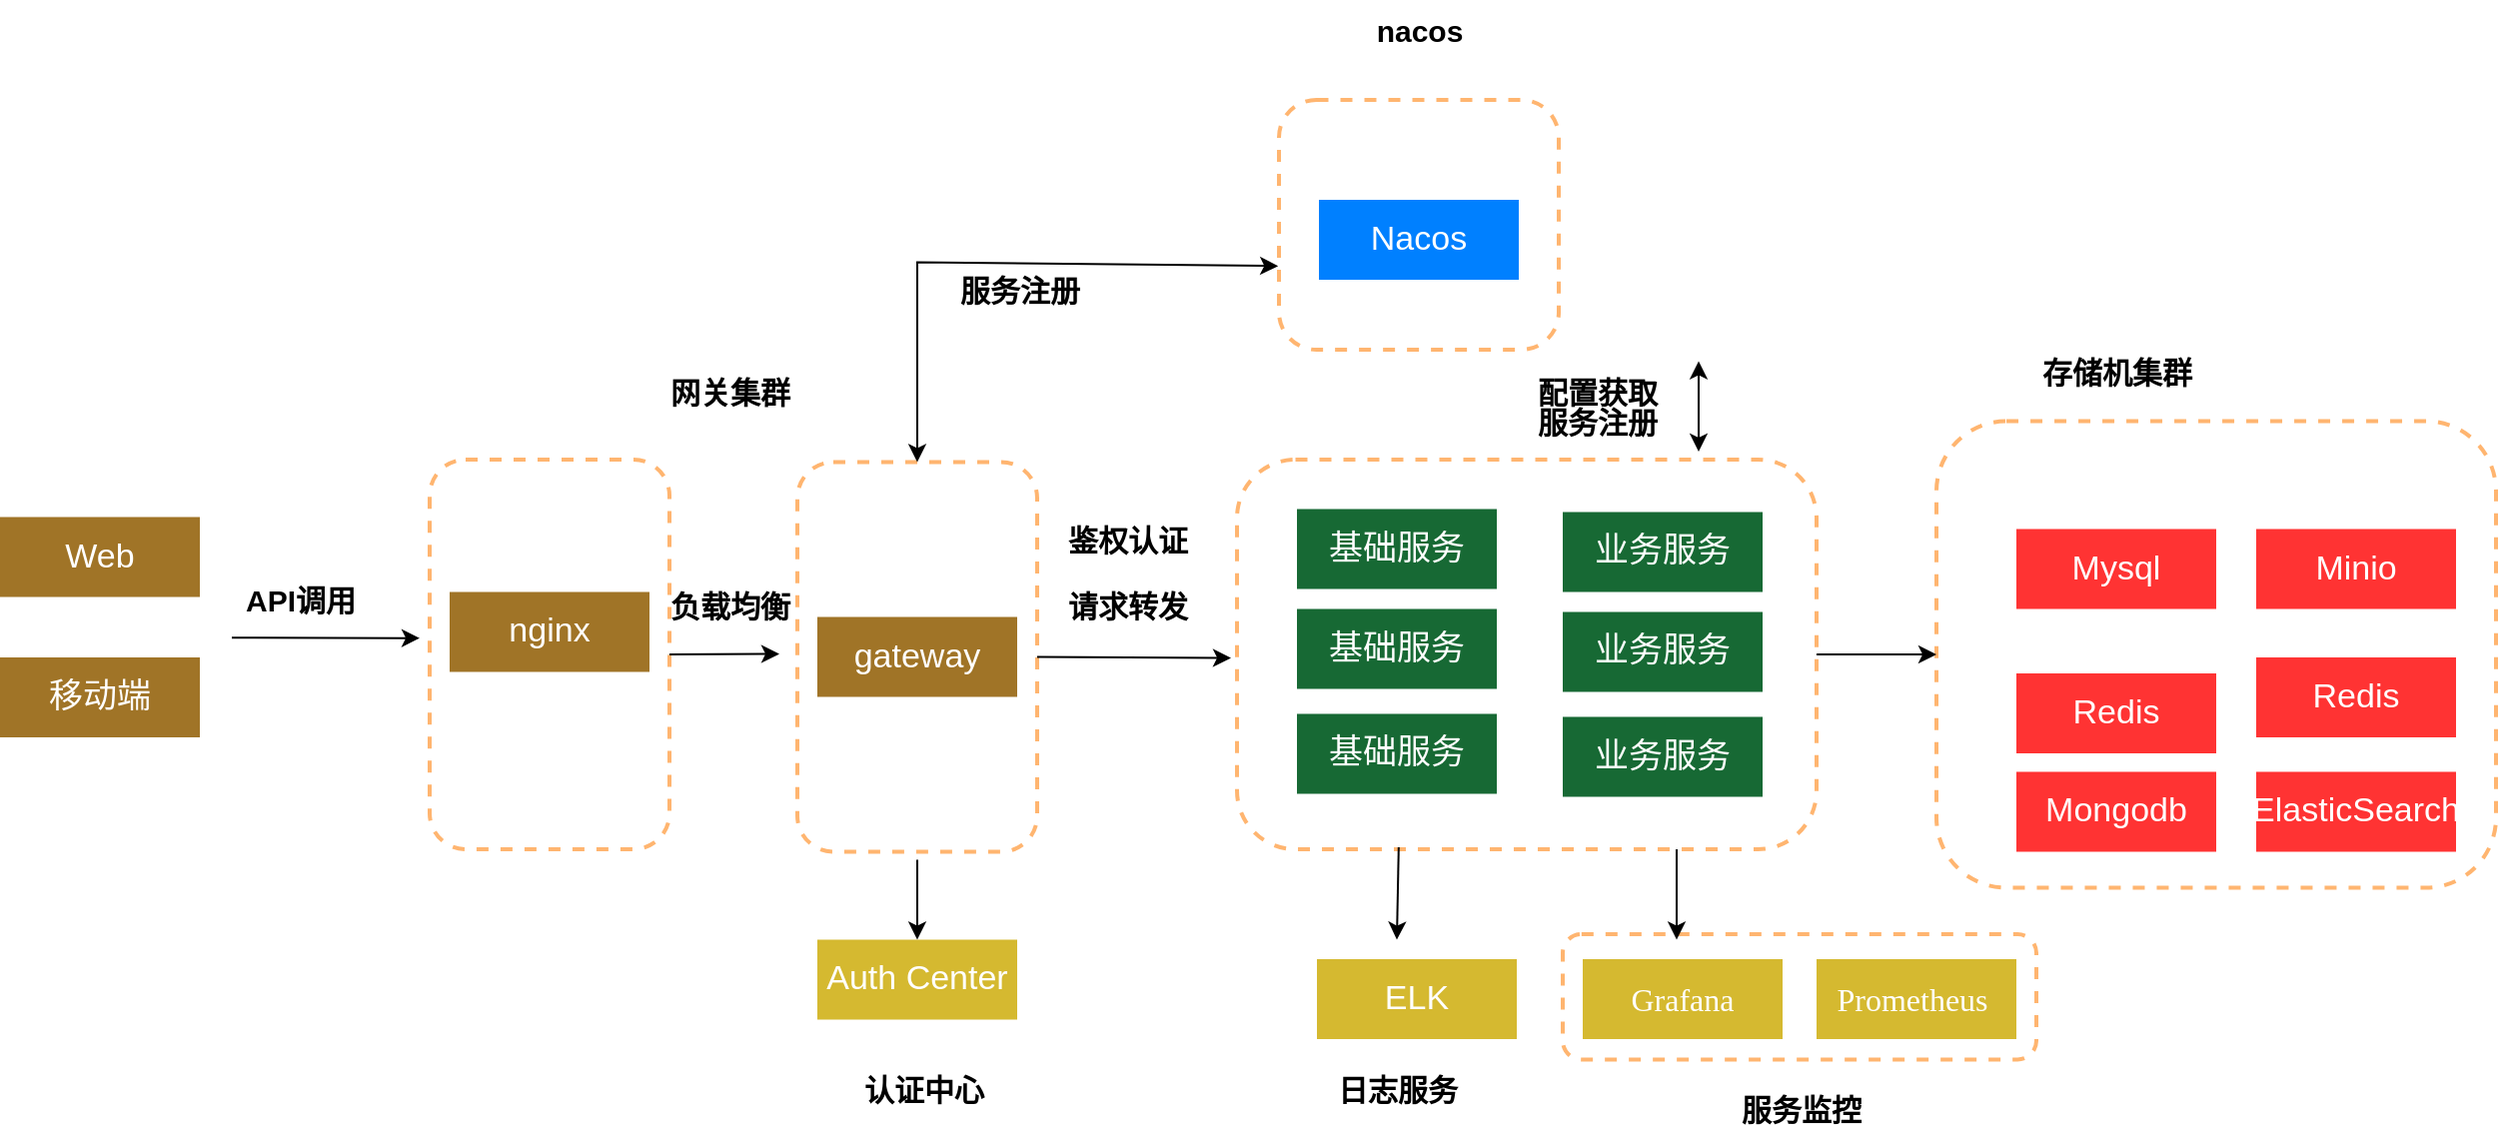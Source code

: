 <mxfile version="28.2.8">
  <diagram name="第 1 页" id="ezJ-41k_cpQQ4mtPTGTI">
    <mxGraphModel dx="1097" dy="555" grid="1" gridSize="10" guides="1" tooltips="1" connect="1" arrows="1" fold="1" page="1" pageScale="1" pageWidth="827" pageHeight="1169" math="0" shadow="0">
      <root>
        <mxCell id="0" />
        <mxCell id="1" parent="0" />
        <mxCell id="ekjMRU7jst0iYivutcKB-1" value="" style="rounded=1;whiteSpace=wrap;html=1;dashed=1;strokeColor=#FFB570;strokeWidth=2;" vertex="1" parent="1">
          <mxGeometry x="1052" y="647.5" width="237" height="62.75" as="geometry" />
        </mxCell>
        <mxCell id="ekjMRU7jst0iYivutcKB-2" value="" style="rounded=1;whiteSpace=wrap;html=1;dashed=1;strokeColor=#FFB570;strokeWidth=2;container=0;" vertex="1" parent="1">
          <mxGeometry x="669" y="411.25" width="120" height="195" as="geometry" />
        </mxCell>
        <mxCell id="ekjMRU7jst0iYivutcKB-3" value="" style="rounded=1;whiteSpace=wrap;html=1;dashed=1;strokeColor=#FFB570;strokeWidth=2;" vertex="1" parent="1">
          <mxGeometry x="1239" y="390.75" width="280" height="233.5" as="geometry" />
        </mxCell>
        <mxCell id="ekjMRU7jst0iYivutcKB-4" value="" style="endArrow=classic;startArrow=classic;html=1;rounded=0;entryX=-0.003;entryY=0.665;entryDx=0;entryDy=0;entryPerimeter=0;exitX=0.5;exitY=0;exitDx=0;exitDy=0;" edge="1" parent="1" source="ekjMRU7jst0iYivutcKB-2" target="ekjMRU7jst0iYivutcKB-14">
          <mxGeometry width="50" height="50" relative="1" as="geometry">
            <mxPoint x="729" y="438.75" as="sourcePoint" />
            <mxPoint x="839" y="420" as="targetPoint" />
            <Array as="points">
              <mxPoint x="729" y="311.25" />
            </Array>
          </mxGeometry>
        </mxCell>
        <mxCell id="ekjMRU7jst0iYivutcKB-5" value="" style="endArrow=classic;html=1;rounded=0;" edge="1" parent="1">
          <mxGeometry width="50" height="50" relative="1" as="geometry">
            <mxPoint x="386" y="499.1" as="sourcePoint" />
            <mxPoint x="480" y="499.35" as="targetPoint" />
          </mxGeometry>
        </mxCell>
        <mxCell id="ekjMRU7jst0iYivutcKB-6" value="API调用" style="text;html=1;align=center;verticalAlign=middle;resizable=0;points=[];autosize=1;strokeColor=none;fillColor=none;strokeWidth=3;fontSize=15;fontStyle=1" vertex="1" parent="1">
          <mxGeometry x="380" y="464.85" width="80" height="30" as="geometry" />
        </mxCell>
        <mxCell id="ekjMRU7jst0iYivutcKB-7" value="网关集群" style="text;html=1;align=center;verticalAlign=middle;resizable=0;points=[];autosize=1;strokeColor=none;fillColor=none;strokeWidth=3;fontSize=15;fontStyle=1" vertex="1" parent="1">
          <mxGeometry x="595" y="360.75" width="80" height="30" as="geometry" />
        </mxCell>
        <mxCell id="ekjMRU7jst0iYivutcKB-8" style="edgeStyle=orthogonalEdgeStyle;rounded=0;orthogonalLoop=1;jettySize=auto;html=1;entryX=0;entryY=0.5;entryDx=0;entryDy=0;" edge="1" parent="1" source="ekjMRU7jst0iYivutcKB-9" target="ekjMRU7jst0iYivutcKB-3">
          <mxGeometry relative="1" as="geometry" />
        </mxCell>
        <mxCell id="ekjMRU7jst0iYivutcKB-9" value="" style="rounded=1;whiteSpace=wrap;html=1;dashed=1;strokeColor=#FFB570;strokeWidth=2;" vertex="1" parent="1">
          <mxGeometry x="889" y="410" width="290" height="195" as="geometry" />
        </mxCell>
        <mxCell id="ekjMRU7jst0iYivutcKB-10" value="&lt;font color=&quot;#ffffff&quot;&gt;基础服务&lt;/font&gt;" style="rounded=0;whiteSpace=wrap;html=1;fillColor=#176934;fontSize=17;strokeColor=none;" vertex="1" parent="1">
          <mxGeometry x="919" y="434.75" width="100" height="40" as="geometry" />
        </mxCell>
        <mxCell id="ekjMRU7jst0iYivutcKB-11" value="&lt;span style=&quot;color: rgb(255, 255, 255);&quot;&gt;基础服务&lt;/span&gt;" style="rounded=0;whiteSpace=wrap;html=1;fillColor=#176934;fontSize=17;strokeColor=none;" vertex="1" parent="1">
          <mxGeometry x="919" y="484.75" width="100" height="40" as="geometry" />
        </mxCell>
        <mxCell id="ekjMRU7jst0iYivutcKB-12" value="&lt;span style=&quot;color: rgb(255, 255, 255);&quot;&gt;基础服务&lt;/span&gt;" style="rounded=0;whiteSpace=wrap;html=1;fillColor=#176934;fontSize=17;strokeColor=none;" vertex="1" parent="1">
          <mxGeometry x="919" y="537.25" width="100" height="40" as="geometry" />
        </mxCell>
        <mxCell id="ekjMRU7jst0iYivutcKB-13" value="" style="group" vertex="1" connectable="0" parent="1">
          <mxGeometry x="910" y="180" width="320" height="175" as="geometry" />
        </mxCell>
        <mxCell id="ekjMRU7jst0iYivutcKB-14" value="" style="rounded=1;whiteSpace=wrap;html=1;dashed=1;strokeColor=#FFB570;strokeWidth=2;" vertex="1" parent="ekjMRU7jst0iYivutcKB-13">
          <mxGeometry y="50" width="140" height="125" as="geometry" />
        </mxCell>
        <mxCell id="ekjMRU7jst0iYivutcKB-15" value="&lt;font color=&quot;#ffffff&quot; style=&quot;font-size: 17px;&quot;&gt;Nacos&lt;/font&gt;" style="rounded=0;whiteSpace=wrap;html=1;fillColor=#0080ff;fontSize=17;strokeColor=none;" vertex="1" parent="ekjMRU7jst0iYivutcKB-13">
          <mxGeometry x="20" y="100" width="100" height="40" as="geometry" />
        </mxCell>
        <mxCell id="ekjMRU7jst0iYivutcKB-16" value="nacos" style="text;html=1;align=center;verticalAlign=middle;resizable=0;points=[];autosize=1;strokeColor=none;fillColor=none;strokeWidth=3;fontSize=15;fontStyle=1" vertex="1" parent="ekjMRU7jst0iYivutcKB-13">
          <mxGeometry x="40" width="60" height="30" as="geometry" />
        </mxCell>
        <mxCell id="ekjMRU7jst0iYivutcKB-17" value="" style="endArrow=classic;html=1;rounded=0;exitX=1;exitY=0.5;exitDx=0;exitDy=0;" edge="1" parent="1" source="ekjMRU7jst0iYivutcKB-2">
          <mxGeometry width="50" height="50" relative="1" as="geometry">
            <mxPoint x="799" y="505.75" as="sourcePoint" />
            <mxPoint x="886" y="509.25" as="targetPoint" />
          </mxGeometry>
        </mxCell>
        <mxCell id="ekjMRU7jst0iYivutcKB-18" value="&lt;font color=&quot;#ffffff&quot;&gt;Auth Center&lt;/font&gt;" style="rounded=0;whiteSpace=wrap;html=1;fillColor=#d5b930;fontSize=17;strokeColor=none;" vertex="1" parent="1">
          <mxGeometry x="679" y="650.25" width="100" height="40" as="geometry" />
        </mxCell>
        <mxCell id="ekjMRU7jst0iYivutcKB-19" value="" style="endArrow=classic;html=1;rounded=0;entryX=0.5;entryY=0;entryDx=0;entryDy=0;" edge="1" parent="1" target="ekjMRU7jst0iYivutcKB-18">
          <mxGeometry width="50" height="50" relative="1" as="geometry">
            <mxPoint x="729" y="610.25" as="sourcePoint" />
            <mxPoint x="759" y="518.25" as="targetPoint" />
          </mxGeometry>
        </mxCell>
        <mxCell id="ekjMRU7jst0iYivutcKB-20" value="认证中心" style="text;html=1;align=center;verticalAlign=middle;resizable=0;points=[];autosize=1;strokeColor=none;fillColor=none;strokeWidth=3;fontSize=15;fontStyle=1" vertex="1" parent="1">
          <mxGeometry x="692" y="710.25" width="80" height="30" as="geometry" />
        </mxCell>
        <mxCell id="ekjMRU7jst0iYivutcKB-21" value="&lt;font color=&quot;#ffffff&quot;&gt;ELK&lt;/font&gt;" style="rounded=0;whiteSpace=wrap;html=1;fillColor=#d5b930;fontSize=17;strokeColor=none;" vertex="1" parent="1">
          <mxGeometry x="929" y="660" width="100" height="40" as="geometry" />
        </mxCell>
        <mxCell id="ekjMRU7jst0iYivutcKB-22" value="" style="endArrow=classic;html=1;rounded=0;exitX=0.279;exitY=0.995;exitDx=0;exitDy=0;exitPerimeter=0;" edge="1" parent="1" source="ekjMRU7jst0iYivutcKB-9">
          <mxGeometry width="50" height="50" relative="1" as="geometry">
            <mxPoint x="739" y="615" as="sourcePoint" />
            <mxPoint x="969" y="650.25" as="targetPoint" />
          </mxGeometry>
        </mxCell>
        <mxCell id="ekjMRU7jst0iYivutcKB-23" value="日志服务" style="text;html=1;align=center;verticalAlign=middle;resizable=0;points=[];autosize=1;strokeColor=none;fillColor=none;strokeWidth=3;fontSize=15;fontStyle=1" vertex="1" parent="1">
          <mxGeometry x="929" y="710.25" width="80" height="30" as="geometry" />
        </mxCell>
        <mxCell id="ekjMRU7jst0iYivutcKB-24" value="&lt;span style=&quot;font-size:12.0pt;mso-bidi-font-size:&lt;br/&gt;11.0pt;line-height:150%;font-family:&amp;quot;Times New Roman&amp;quot;,serif;mso-fareast-font-family:&lt;br/&gt;宋体;mso-bidi-theme-font:minor-bidi;mso-font-kerning:1.0pt;mso-ansi-language:&lt;br/&gt;EN-US;mso-fareast-language:ZH-CN;mso-bidi-language:AR-SA&quot; lang=&quot;EN-US&quot;&gt;Grafana&lt;/span&gt;" style="rounded=0;whiteSpace=wrap;html=1;fillColor=#d5b930;fontSize=17;strokeColor=none;fontColor=#FFFFFF;" vertex="1" parent="1">
          <mxGeometry x="1062" y="660" width="100" height="40" as="geometry" />
        </mxCell>
        <mxCell id="ekjMRU7jst0iYivutcKB-25" value="" style="endArrow=classic;html=1;rounded=0;exitX=0.279;exitY=0.995;exitDx=0;exitDy=0;exitPerimeter=0;" edge="1" parent="1">
          <mxGeometry width="50" height="50" relative="1" as="geometry">
            <mxPoint x="1109" y="605" as="sourcePoint" />
            <mxPoint x="1109" y="650.25" as="targetPoint" />
          </mxGeometry>
        </mxCell>
        <mxCell id="ekjMRU7jst0iYivutcKB-26" value="服务监控" style="text;html=1;align=center;verticalAlign=middle;resizable=0;points=[];autosize=1;strokeColor=none;fillColor=none;strokeWidth=3;fontSize=15;fontStyle=1" vertex="1" parent="1">
          <mxGeometry x="1130.5" y="720.25" width="80" height="30" as="geometry" />
        </mxCell>
        <mxCell id="ekjMRU7jst0iYivutcKB-27" value="&lt;font color=&quot;#ffffff&quot;&gt;Mysql&lt;/font&gt;" style="rounded=0;whiteSpace=wrap;html=1;fillColor=#FF3333;fontSize=17;strokeColor=none;" vertex="1" parent="1">
          <mxGeometry x="1279" y="444.75" width="100" height="40" as="geometry" />
        </mxCell>
        <mxCell id="ekjMRU7jst0iYivutcKB-28" value="&lt;font color=&quot;#ffffff&quot;&gt;Redis&lt;/font&gt;" style="rounded=0;whiteSpace=wrap;html=1;fillColor=#FF3333;fontSize=17;strokeColor=none;" vertex="1" parent="1">
          <mxGeometry x="1279" y="517" width="100" height="40" as="geometry" />
        </mxCell>
        <mxCell id="ekjMRU7jst0iYivutcKB-29" value="&lt;font color=&quot;#ffffff&quot;&gt;业务服务&lt;/font&gt;" style="rounded=0;whiteSpace=wrap;html=1;fillColor=#176934;fontSize=17;strokeColor=none;" vertex="1" parent="1">
          <mxGeometry x="1052" y="436.25" width="100" height="40" as="geometry" />
        </mxCell>
        <mxCell id="ekjMRU7jst0iYivutcKB-30" value="&lt;span style=&quot;color: rgb(255, 255, 255);&quot;&gt;业务服务&lt;/span&gt;" style="rounded=0;whiteSpace=wrap;html=1;fillColor=#176934;fontSize=17;strokeColor=none;" vertex="1" parent="1">
          <mxGeometry x="1052" y="486.25" width="100" height="40" as="geometry" />
        </mxCell>
        <mxCell id="ekjMRU7jst0iYivutcKB-31" value="&lt;span style=&quot;color: rgb(255, 255, 255);&quot;&gt;业务服务&lt;/span&gt;" style="rounded=0;whiteSpace=wrap;html=1;fillColor=#176934;fontSize=17;strokeColor=none;" vertex="1" parent="1">
          <mxGeometry x="1052" y="538.75" width="100" height="40" as="geometry" />
        </mxCell>
        <mxCell id="ekjMRU7jst0iYivutcKB-32" value="" style="rounded=1;whiteSpace=wrap;html=1;dashed=1;strokeColor=#FFB570;strokeWidth=2;container=0;" vertex="1" parent="1">
          <mxGeometry x="485" y="410" width="120" height="195" as="geometry" />
        </mxCell>
        <mxCell id="ekjMRU7jst0iYivutcKB-34" value="&lt;font color=&quot;#ffffff&quot;&gt;gateway&lt;/font&gt;" style="rounded=0;whiteSpace=wrap;html=1;fillColor=#a07427;fontSize=17;strokeColor=none;container=0;" vertex="1" parent="1">
          <mxGeometry x="679" y="488.75" width="100" height="40" as="geometry" />
        </mxCell>
        <mxCell id="ekjMRU7jst0iYivutcKB-36" value="&lt;font color=&quot;#ffffff&quot;&gt;nginx&lt;/font&gt;" style="rounded=0;whiteSpace=wrap;html=1;fillColor=#a07427;fontSize=17;strokeColor=none;container=0;" vertex="1" parent="1">
          <mxGeometry x="495" y="476.25" width="100" height="40" as="geometry" />
        </mxCell>
        <mxCell id="ekjMRU7jst0iYivutcKB-37" value="&lt;font color=&quot;#ffffff&quot;&gt;Web&lt;/font&gt;" style="rounded=0;whiteSpace=wrap;html=1;fillColor=#a07427;fontSize=17;strokeColor=none;container=0;" vertex="1" parent="1">
          <mxGeometry x="270" y="438.75" width="100" height="40" as="geometry" />
        </mxCell>
        <mxCell id="ekjMRU7jst0iYivutcKB-38" value="" style="endArrow=classic;html=1;rounded=0;exitX=1;exitY=0.5;exitDx=0;exitDy=0;" edge="1" parent="1" source="ekjMRU7jst0iYivutcKB-32">
          <mxGeometry width="50" height="50" relative="1" as="geometry">
            <mxPoint x="569" y="502.5" as="sourcePoint" />
            <mxPoint x="660" y="507.25" as="targetPoint" />
          </mxGeometry>
        </mxCell>
        <mxCell id="ekjMRU7jst0iYivutcKB-39" value="负载均衡" style="text;html=1;align=center;verticalAlign=middle;resizable=0;points=[];autosize=1;strokeColor=none;fillColor=none;strokeWidth=3;fontSize=15;fontStyle=1" vertex="1" parent="1">
          <mxGeometry x="595" y="467.5" width="80" height="30" as="geometry" />
        </mxCell>
        <mxCell id="ekjMRU7jst0iYivutcKB-40" value="请求转发" style="text;html=1;align=center;verticalAlign=middle;resizable=0;points=[];autosize=1;strokeColor=none;fillColor=none;strokeWidth=3;fontSize=15;fontStyle=1" vertex="1" parent="1">
          <mxGeometry x="794" y="467.5" width="80" height="30" as="geometry" />
        </mxCell>
        <mxCell id="ekjMRU7jst0iYivutcKB-41" value="&lt;span lang=&quot;EN-US&quot; style=&quot;font-size:12.0pt;mso-bidi-font-size:&lt;br/&gt;11.0pt;line-height:150%;font-family:&amp;quot;Times New Roman&amp;quot;,serif;mso-fareast-font-family:&lt;br/&gt;宋体;mso-bidi-theme-font:minor-bidi;mso-font-kerning:1.0pt;mso-ansi-language:&lt;br/&gt;EN-US;mso-fareast-language:ZH-CN;mso-bidi-language:AR-SA&quot;&gt;Prometheus&amp;nbsp;&lt;/span&gt;" style="rounded=0;whiteSpace=wrap;html=1;fillColor=#d5b930;fontSize=17;strokeColor=none;fontColor=#FFFFFF;" vertex="1" parent="1">
          <mxGeometry x="1179" y="660" width="100" height="40" as="geometry" />
        </mxCell>
        <mxCell id="ekjMRU7jst0iYivutcKB-42" value="存储机集群" style="text;html=1;align=center;verticalAlign=middle;resizable=0;points=[];autosize=1;strokeColor=none;fillColor=none;strokeWidth=3;fontSize=15;fontStyle=1" vertex="1" parent="1">
          <mxGeometry x="1279" y="351.25" width="100" height="30" as="geometry" />
        </mxCell>
        <mxCell id="ekjMRU7jst0iYivutcKB-43" value="&lt;font color=&quot;#ffffff&quot;&gt;Mongodb&lt;/font&gt;" style="rounded=0;whiteSpace=wrap;html=1;fillColor=#FF3333;fontSize=17;strokeColor=none;" vertex="1" parent="1">
          <mxGeometry x="1279" y="566.25" width="100" height="40" as="geometry" />
        </mxCell>
        <mxCell id="ekjMRU7jst0iYivutcKB-44" value="&lt;font color=&quot;#ffffff&quot;&gt;Minio&lt;/font&gt;" style="rounded=0;whiteSpace=wrap;html=1;fillColor=#FF3333;fontSize=17;strokeColor=none;" vertex="1" parent="1">
          <mxGeometry x="1399" y="444.75" width="100" height="40" as="geometry" />
        </mxCell>
        <mxCell id="ekjMRU7jst0iYivutcKB-45" value="&lt;font color=&quot;#ffffff&quot;&gt;Redis&lt;/font&gt;" style="rounded=0;whiteSpace=wrap;html=1;fillColor=#FF3333;fontSize=17;strokeColor=none;" vertex="1" parent="1">
          <mxGeometry x="1399" y="509" width="100" height="40" as="geometry" />
        </mxCell>
        <mxCell id="ekjMRU7jst0iYivutcKB-46" value="服务注册" style="text;html=1;align=center;verticalAlign=middle;resizable=0;points=[];autosize=1;strokeColor=none;fillColor=none;strokeWidth=3;fontSize=15;fontStyle=1" vertex="1" parent="1">
          <mxGeometry x="740" y="310.25" width="80" height="30" as="geometry" />
        </mxCell>
        <mxCell id="ekjMRU7jst0iYivutcKB-47" value="鉴权认证" style="text;html=1;align=center;verticalAlign=middle;resizable=0;points=[];autosize=1;strokeColor=none;fillColor=none;strokeWidth=3;fontSize=15;fontStyle=1" vertex="1" parent="1">
          <mxGeometry x="794" y="434.75" width="80" height="30" as="geometry" />
        </mxCell>
        <mxCell id="ekjMRU7jst0iYivutcKB-48" value="服务注册" style="text;html=1;align=center;verticalAlign=middle;resizable=0;points=[];autosize=1;strokeColor=none;fillColor=none;strokeWidth=3;fontSize=15;fontStyle=1" vertex="1" parent="1">
          <mxGeometry x="1029" y="376" width="80" height="30" as="geometry" />
        </mxCell>
        <mxCell id="ekjMRU7jst0iYivutcKB-49" value="" style="endArrow=classic;html=1;rounded=0;exitX=0.279;exitY=0.995;exitDx=0;exitDy=0;exitPerimeter=0;startArrow=classic;startFill=1;" edge="1" parent="1">
          <mxGeometry width="50" height="50" relative="1" as="geometry">
            <mxPoint x="1120" y="360.75" as="sourcePoint" />
            <mxPoint x="1120" y="406" as="targetPoint" />
          </mxGeometry>
        </mxCell>
        <mxCell id="ekjMRU7jst0iYivutcKB-50" value="配置获取" style="text;html=1;align=center;verticalAlign=middle;resizable=0;points=[];autosize=1;strokeColor=none;fillColor=none;strokeWidth=3;fontSize=15;fontStyle=1" vertex="1" parent="1">
          <mxGeometry x="1029" y="360.75" width="80" height="30" as="geometry" />
        </mxCell>
        <mxCell id="ekjMRU7jst0iYivutcKB-51" value="&lt;font color=&quot;#ffffff&quot;&gt;ElasticSearch&lt;/font&gt;" style="rounded=0;whiteSpace=wrap;html=1;fillColor=#FF3333;fontSize=17;strokeColor=none;" vertex="1" parent="1">
          <mxGeometry x="1399" y="566.25" width="100" height="40" as="geometry" />
        </mxCell>
        <mxCell id="ekjMRU7jst0iYivutcKB-52" value="&lt;font color=&quot;#ffffff&quot;&gt;移动端&lt;/font&gt;" style="rounded=0;whiteSpace=wrap;html=1;fillColor=#a07427;fontSize=17;strokeColor=none;container=0;" vertex="1" parent="1">
          <mxGeometry x="270" y="509" width="100" height="40" as="geometry" />
        </mxCell>
      </root>
    </mxGraphModel>
  </diagram>
</mxfile>
